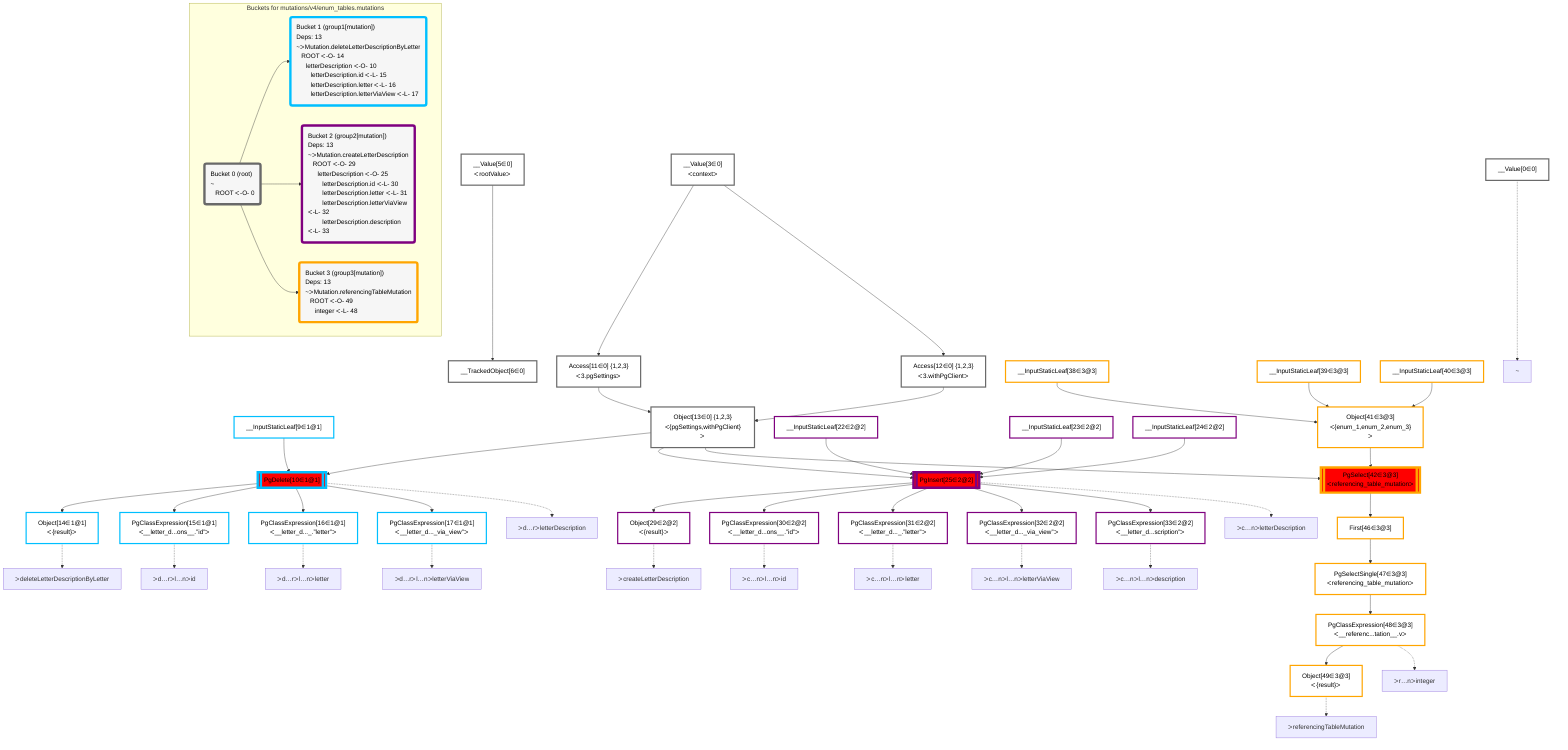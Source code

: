 graph TD
    classDef path fill:#eee,stroke:#000,color:#000
    classDef plan fill:#fff,stroke-width:3px,color:#000
    classDef itemplan fill:#fff,stroke-width:6px,color:#000
    classDef sideeffectplan fill:#f00,stroke-width:6px,color:#000
    classDef bucket fill:#f6f6f6,color:#000,stroke-width:6px,text-align:left


    %% define plans
    __Value0["__Value[0∈0]"]:::plan
    __Value3["__Value[3∈0]<br />ᐸcontextᐳ"]:::plan
    __Value5["__Value[5∈0]<br />ᐸrootValueᐳ"]:::plan
    __TrackedObject6["__TrackedObject[6∈0]"]:::plan
    __InputStaticLeaf9["__InputStaticLeaf[9∈1@1]"]:::plan
    Access11["Access[11∈0] {1,2,3}<br />ᐸ3.pgSettingsᐳ"]:::plan
    Access12["Access[12∈0] {1,2,3}<br />ᐸ3.withPgClientᐳ"]:::plan
    Object13["Object[13∈0] {1,2,3}<br />ᐸ{pgSettings,withPgClient}ᐳ"]:::plan
    PgDelete10[["PgDelete[10∈1@1]"]]:::sideeffectplan
    Object14["Object[14∈1@1]<br />ᐸ{result}ᐳ"]:::plan
    PgClassExpression15["PgClassExpression[15∈1@1]<br />ᐸ__letter_d...ons__.”id”ᐳ"]:::plan
    PgClassExpression16["PgClassExpression[16∈1@1]<br />ᐸ__letter_d..._.”letter”ᐳ"]:::plan
    PgClassExpression17["PgClassExpression[17∈1@1]<br />ᐸ__letter_d..._via_view”ᐳ"]:::plan
    __InputStaticLeaf22["__InputStaticLeaf[22∈2@2]"]:::plan
    __InputStaticLeaf23["__InputStaticLeaf[23∈2@2]"]:::plan
    __InputStaticLeaf24["__InputStaticLeaf[24∈2@2]"]:::plan
    PgInsert25[["PgInsert[25∈2@2]"]]:::sideeffectplan
    Object29["Object[29∈2@2]<br />ᐸ{result}ᐳ"]:::plan
    PgClassExpression30["PgClassExpression[30∈2@2]<br />ᐸ__letter_d...ons__.”id”ᐳ"]:::plan
    PgClassExpression31["PgClassExpression[31∈2@2]<br />ᐸ__letter_d..._.”letter”ᐳ"]:::plan
    PgClassExpression32["PgClassExpression[32∈2@2]<br />ᐸ__letter_d..._via_view”ᐳ"]:::plan
    PgClassExpression33["PgClassExpression[33∈2@2]<br />ᐸ__letter_d...scription”ᐳ"]:::plan
    __InputStaticLeaf38["__InputStaticLeaf[38∈3@3]"]:::plan
    __InputStaticLeaf39["__InputStaticLeaf[39∈3@3]"]:::plan
    __InputStaticLeaf40["__InputStaticLeaf[40∈3@3]"]:::plan
    Object41["Object[41∈3@3]<br />ᐸ{enum_1,enum_2,enum_3}ᐳ"]:::plan
    PgSelect42[["PgSelect[42∈3@3]<br />ᐸreferencing_table_mutationᐳ"]]:::sideeffectplan
    First46["First[46∈3@3]"]:::plan
    PgSelectSingle47["PgSelectSingle[47∈3@3]<br />ᐸreferencing_table_mutationᐳ"]:::plan
    PgClassExpression48["PgClassExpression[48∈3@3]<br />ᐸ__referenc...tation__.vᐳ"]:::plan
    Object49["Object[49∈3@3]<br />ᐸ{result}ᐳ"]:::plan

    %% plan dependencies
    __Value5 --> __TrackedObject6
    __Value3 --> Access11
    __Value3 --> Access12
    Access11 & Access12 --> Object13
    Object13 & __InputStaticLeaf9 --> PgDelete10
    PgDelete10 --> Object14
    PgDelete10 --> PgClassExpression15
    PgDelete10 --> PgClassExpression16
    PgDelete10 --> PgClassExpression17
    Object13 & __InputStaticLeaf22 & __InputStaticLeaf23 & __InputStaticLeaf24 --> PgInsert25
    PgInsert25 --> Object29
    PgInsert25 --> PgClassExpression30
    PgInsert25 --> PgClassExpression31
    PgInsert25 --> PgClassExpression32
    PgInsert25 --> PgClassExpression33
    __InputStaticLeaf38 & __InputStaticLeaf39 & __InputStaticLeaf40 --> Object41
    Object13 & Object41 --> PgSelect42
    PgSelect42 --> First46
    First46 --> PgSelectSingle47
    PgSelectSingle47 --> PgClassExpression48
    PgClassExpression48 --> Object49

    %% plan-to-path relationships
    P0["~"]
    __Value0 -.-> P0
    P10["ᐳd…rᐳletterDescription"]
    PgDelete10 -.-> P10
    P14["ᐳdeleteLetterDescriptionByLetter"]
    Object14 -.-> P14
    P15["ᐳd…rᐳl…nᐳid"]
    PgClassExpression15 -.-> P15
    P16["ᐳd…rᐳl…nᐳletter"]
    PgClassExpression16 -.-> P16
    P17["ᐳd…rᐳl…nᐳletterViaView"]
    PgClassExpression17 -.-> P17
    P25["ᐳc…nᐳletterDescription"]
    PgInsert25 -.-> P25
    P29["ᐳcreateLetterDescription"]
    Object29 -.-> P29
    P30["ᐳc…nᐳl…nᐳid"]
    PgClassExpression30 -.-> P30
    P31["ᐳc…nᐳl…nᐳletter"]
    PgClassExpression31 -.-> P31
    P32["ᐳc…nᐳl…nᐳletterViaView"]
    PgClassExpression32 -.-> P32
    P33["ᐳc…nᐳl…nᐳdescription"]
    PgClassExpression33 -.-> P33
    P48["ᐳr…nᐳinteger"]
    PgClassExpression48 -.-> P48
    P49["ᐳreferencingTableMutation"]
    Object49 -.-> P49

    subgraph "Buckets for mutations/v4/enum_tables.mutations"
    Bucket0("Bucket 0 (root)<br />~<br />⠀ROOT ᐸ-O- 0"):::bucket
    classDef bucket0 stroke:#696969
    class Bucket0,__Value0,__Value3,__Value5,__TrackedObject6,Access11,Access12,Object13 bucket0
    Bucket1("Bucket 1 (group1[mutation])<br />Deps: 13<br />~ᐳMutation.deleteLetterDescriptionByLetter<br />⠀ROOT ᐸ-O- 14<br />⠀⠀letterDescription ᐸ-O- 10<br />⠀⠀⠀letterDescription.id ᐸ-L- 15<br />⠀⠀⠀letterDescription.letter ᐸ-L- 16<br />⠀⠀⠀letterDescription.letterViaView ᐸ-L- 17"):::bucket
    classDef bucket1 stroke:#00bfff
    class Bucket1,__InputStaticLeaf9,PgDelete10,Object14,PgClassExpression15,PgClassExpression16,PgClassExpression17 bucket1
    Bucket2("Bucket 2 (group2[mutation])<br />Deps: 13<br />~ᐳMutation.createLetterDescription<br />⠀ROOT ᐸ-O- 29<br />⠀⠀letterDescription ᐸ-O- 25<br />⠀⠀⠀letterDescription.id ᐸ-L- 30<br />⠀⠀⠀letterDescription.letter ᐸ-L- 31<br />⠀⠀⠀letterDescription.letterViaView ᐸ-L- 32<br />⠀⠀⠀letterDescription.description ᐸ-L- 33"):::bucket
    classDef bucket2 stroke:#7f007f
    class Bucket2,__InputStaticLeaf22,__InputStaticLeaf23,__InputStaticLeaf24,PgInsert25,Object29,PgClassExpression30,PgClassExpression31,PgClassExpression32,PgClassExpression33 bucket2
    Bucket3("Bucket 3 (group3[mutation])<br />Deps: 13<br />~ᐳMutation.referencingTableMutation<br />⠀ROOT ᐸ-O- 49<br />⠀⠀integer ᐸ-L- 48"):::bucket
    classDef bucket3 stroke:#ffa500
    class Bucket3,__InputStaticLeaf38,__InputStaticLeaf39,__InputStaticLeaf40,Object41,PgSelect42,First46,PgSelectSingle47,PgClassExpression48,Object49 bucket3
    Bucket0 --> Bucket1 & Bucket2 & Bucket3
    end